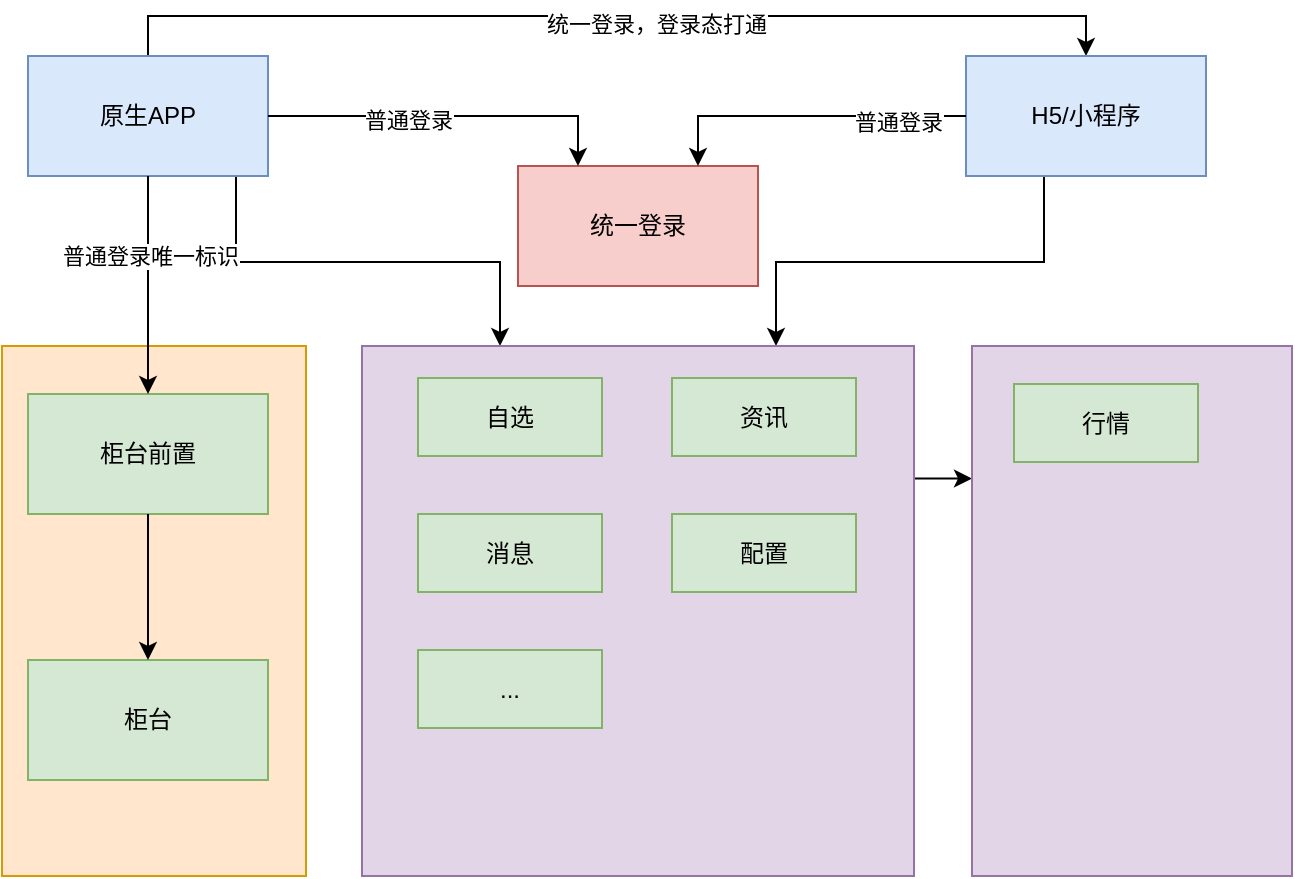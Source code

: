 <mxfile version="14.7.6" type="github">
  <diagram id="X9E-beKe1SduU7O__Zo1" name="Page-1">
    <mxGraphModel dx="1422" dy="762" grid="0" gridSize="10" guides="1" tooltips="1" connect="1" arrows="1" fold="1" page="0" pageScale="1" pageWidth="827" pageHeight="1169" math="0" shadow="0">
      <root>
        <mxCell id="0" />
        <mxCell id="1" parent="0" />
        <mxCell id="JChcGqBiLUxeW3eqoY_Q-27" style="edgeStyle=orthogonalEdgeStyle;rounded=0;orthogonalLoop=1;jettySize=auto;html=1;exitX=0.5;exitY=0;exitDx=0;exitDy=0;entryX=0.5;entryY=0;entryDx=0;entryDy=0;" parent="1" source="JChcGqBiLUxeW3eqoY_Q-3" target="JChcGqBiLUxeW3eqoY_Q-4" edge="1">
          <mxGeometry relative="1" as="geometry" />
        </mxCell>
        <mxCell id="JChcGqBiLUxeW3eqoY_Q-28" value="统一登录，登录态打通" style="edgeLabel;html=1;align=center;verticalAlign=middle;resizable=0;points=[];" parent="JChcGqBiLUxeW3eqoY_Q-27" vertex="1" connectable="0">
          <mxGeometry x="0.077" y="-4" relative="1" as="geometry">
            <mxPoint as="offset" />
          </mxGeometry>
        </mxCell>
        <mxCell id="JChcGqBiLUxeW3eqoY_Q-32" style="edgeStyle=orthogonalEdgeStyle;rounded=0;orthogonalLoop=1;jettySize=auto;html=1;exitX=0.75;exitY=1;exitDx=0;exitDy=0;entryX=0.25;entryY=0;entryDx=0;entryDy=0;" parent="1" source="JChcGqBiLUxeW3eqoY_Q-3" target="JChcGqBiLUxeW3eqoY_Q-17" edge="1">
          <mxGeometry relative="1" as="geometry">
            <Array as="points">
              <mxPoint x="485" y="199" />
              <mxPoint x="485" y="242" />
              <mxPoint x="617" y="242" />
            </Array>
          </mxGeometry>
        </mxCell>
        <mxCell id="JChcGqBiLUxeW3eqoY_Q-3" value="原生APP" style="rounded=0;whiteSpace=wrap;html=1;fillColor=#dae8fc;strokeColor=#6c8ebf;" parent="1" vertex="1">
          <mxGeometry x="381" y="139" width="120" height="60" as="geometry" />
        </mxCell>
        <mxCell id="JChcGqBiLUxeW3eqoY_Q-31" style="edgeStyle=orthogonalEdgeStyle;rounded=0;orthogonalLoop=1;jettySize=auto;html=1;exitX=0.5;exitY=1;exitDx=0;exitDy=0;entryX=0.75;entryY=0;entryDx=0;entryDy=0;" parent="1" source="JChcGqBiLUxeW3eqoY_Q-4" target="JChcGqBiLUxeW3eqoY_Q-17" edge="1">
          <mxGeometry relative="1" as="geometry">
            <Array as="points">
              <mxPoint x="889" y="199" />
              <mxPoint x="889" y="242" />
              <mxPoint x="755" y="242" />
            </Array>
          </mxGeometry>
        </mxCell>
        <mxCell id="JChcGqBiLUxeW3eqoY_Q-4" value="H5/小程序" style="rounded=0;whiteSpace=wrap;html=1;fillColor=#dae8fc;strokeColor=#6c8ebf;" parent="1" vertex="1">
          <mxGeometry x="850" y="139" width="120" height="60" as="geometry" />
        </mxCell>
        <mxCell id="JChcGqBiLUxeW3eqoY_Q-16" value="" style="rounded=0;whiteSpace=wrap;html=1;fillColor=#ffe6cc;strokeColor=#d79b00;" parent="1" vertex="1">
          <mxGeometry x="368" y="284" width="152" height="265" as="geometry" />
        </mxCell>
        <mxCell id="JChcGqBiLUxeW3eqoY_Q-1" value="柜台前置" style="rounded=0;whiteSpace=wrap;html=1;fillColor=#d5e8d4;strokeColor=#82b366;" parent="1" vertex="1">
          <mxGeometry x="381" y="308" width="120" height="60" as="geometry" />
        </mxCell>
        <mxCell id="JChcGqBiLUxeW3eqoY_Q-2" value="柜台" style="rounded=0;whiteSpace=wrap;html=1;fillColor=#d5e8d4;strokeColor=#82b366;" parent="1" vertex="1">
          <mxGeometry x="381" y="441" width="120" height="60" as="geometry" />
        </mxCell>
        <mxCell id="JChcGqBiLUxeW3eqoY_Q-12" style="edgeStyle=orthogonalEdgeStyle;rounded=0;orthogonalLoop=1;jettySize=auto;html=1;exitX=0.5;exitY=1;exitDx=0;exitDy=0;" parent="1" source="JChcGqBiLUxeW3eqoY_Q-3" target="JChcGqBiLUxeW3eqoY_Q-1" edge="1">
          <mxGeometry relative="1" as="geometry" />
        </mxCell>
        <mxCell id="JChcGqBiLUxeW3eqoY_Q-14" value="普通登录唯一标识" style="edgeLabel;html=1;align=center;verticalAlign=middle;resizable=0;points=[];" parent="JChcGqBiLUxeW3eqoY_Q-12" vertex="1" connectable="0">
          <mxGeometry x="-0.266" y="1" relative="1" as="geometry">
            <mxPoint as="offset" />
          </mxGeometry>
        </mxCell>
        <mxCell id="JChcGqBiLUxeW3eqoY_Q-15" style="edgeStyle=orthogonalEdgeStyle;rounded=0;orthogonalLoop=1;jettySize=auto;html=1;exitX=0.5;exitY=1;exitDx=0;exitDy=0;" parent="1" source="JChcGqBiLUxeW3eqoY_Q-1" target="JChcGqBiLUxeW3eqoY_Q-2" edge="1">
          <mxGeometry relative="1" as="geometry" />
        </mxCell>
        <mxCell id="EQTMeulmIY2fb2zixcMj-17" style="edgeStyle=orthogonalEdgeStyle;rounded=0;orthogonalLoop=1;jettySize=auto;html=1;exitX=1;exitY=0.25;exitDx=0;exitDy=0;entryX=0;entryY=0.25;entryDx=0;entryDy=0;" edge="1" parent="1" source="JChcGqBiLUxeW3eqoY_Q-17" target="JChcGqBiLUxeW3eqoY_Q-39">
          <mxGeometry relative="1" as="geometry" />
        </mxCell>
        <mxCell id="JChcGqBiLUxeW3eqoY_Q-17" value="" style="rounded=0;whiteSpace=wrap;html=1;fillColor=#e1d5e7;strokeColor=#9673a6;" parent="1" vertex="1">
          <mxGeometry x="548" y="284" width="276" height="265" as="geometry" />
        </mxCell>
        <mxCell id="JChcGqBiLUxeW3eqoY_Q-7" value="自选" style="rounded=0;whiteSpace=wrap;html=1;fillColor=#d5e8d4;strokeColor=#82b366;" parent="1" vertex="1">
          <mxGeometry x="576" y="300" width="92" height="39" as="geometry" />
        </mxCell>
        <mxCell id="JChcGqBiLUxeW3eqoY_Q-8" value="统一登录" style="rounded=0;whiteSpace=wrap;html=1;fillColor=#f8cecc;strokeColor=#b85450;" parent="1" vertex="1">
          <mxGeometry x="626" y="194" width="120" height="60" as="geometry" />
        </mxCell>
        <mxCell id="JChcGqBiLUxeW3eqoY_Q-19" style="edgeStyle=orthogonalEdgeStyle;rounded=0;orthogonalLoop=1;jettySize=auto;html=1;exitX=0;exitY=0.5;exitDx=0;exitDy=0;entryX=0.75;entryY=0;entryDx=0;entryDy=0;" parent="1" source="JChcGqBiLUxeW3eqoY_Q-4" target="JChcGqBiLUxeW3eqoY_Q-8" edge="1">
          <mxGeometry relative="1" as="geometry" />
        </mxCell>
        <mxCell id="JChcGqBiLUxeW3eqoY_Q-21" value="普通登录" style="edgeLabel;html=1;align=center;verticalAlign=middle;resizable=0;points=[];" parent="JChcGqBiLUxeW3eqoY_Q-19" vertex="1" connectable="0">
          <mxGeometry x="-0.563" y="3" relative="1" as="geometry">
            <mxPoint as="offset" />
          </mxGeometry>
        </mxCell>
        <mxCell id="JChcGqBiLUxeW3eqoY_Q-25" style="edgeStyle=orthogonalEdgeStyle;rounded=0;orthogonalLoop=1;jettySize=auto;html=1;exitX=1;exitY=0.5;exitDx=0;exitDy=0;entryX=0.25;entryY=0;entryDx=0;entryDy=0;" parent="1" source="JChcGqBiLUxeW3eqoY_Q-3" target="JChcGqBiLUxeW3eqoY_Q-8" edge="1">
          <mxGeometry relative="1" as="geometry" />
        </mxCell>
        <mxCell id="JChcGqBiLUxeW3eqoY_Q-26" value="普通登录" style="edgeLabel;html=1;align=center;verticalAlign=middle;resizable=0;points=[];" parent="JChcGqBiLUxeW3eqoY_Q-25" vertex="1" connectable="0">
          <mxGeometry x="-0.227" y="-2" relative="1" as="geometry">
            <mxPoint as="offset" />
          </mxGeometry>
        </mxCell>
        <mxCell id="JChcGqBiLUxeW3eqoY_Q-36" value="资讯" style="rounded=0;whiteSpace=wrap;html=1;fillColor=#d5e8d4;strokeColor=#82b366;" parent="1" vertex="1">
          <mxGeometry x="703" y="300" width="92" height="39" as="geometry" />
        </mxCell>
        <mxCell id="JChcGqBiLUxeW3eqoY_Q-37" value="消息" style="rounded=0;whiteSpace=wrap;html=1;fillColor=#d5e8d4;strokeColor=#82b366;" parent="1" vertex="1">
          <mxGeometry x="576" y="368" width="92" height="39" as="geometry" />
        </mxCell>
        <mxCell id="JChcGqBiLUxeW3eqoY_Q-38" value="..." style="rounded=0;whiteSpace=wrap;html=1;fillColor=#d5e8d4;strokeColor=#82b366;" parent="1" vertex="1">
          <mxGeometry x="576" y="436" width="92" height="39" as="geometry" />
        </mxCell>
        <mxCell id="JChcGqBiLUxeW3eqoY_Q-39" value="" style="rounded=0;whiteSpace=wrap;html=1;fillColor=#e1d5e7;strokeColor=#9673a6;" parent="1" vertex="1">
          <mxGeometry x="853" y="284" width="160" height="265" as="geometry" />
        </mxCell>
        <mxCell id="JChcGqBiLUxeW3eqoY_Q-40" value="行情" style="rounded=0;whiteSpace=wrap;html=1;fillColor=#d5e8d4;strokeColor=#82b366;" parent="1" vertex="1">
          <mxGeometry x="874" y="303" width="92" height="39" as="geometry" />
        </mxCell>
        <mxCell id="JChcGqBiLUxeW3eqoY_Q-41" value="配置" style="rounded=0;whiteSpace=wrap;html=1;fillColor=#d5e8d4;strokeColor=#82b366;" parent="1" vertex="1">
          <mxGeometry x="703" y="368" width="92" height="39" as="geometry" />
        </mxCell>
      </root>
    </mxGraphModel>
  </diagram>
</mxfile>
